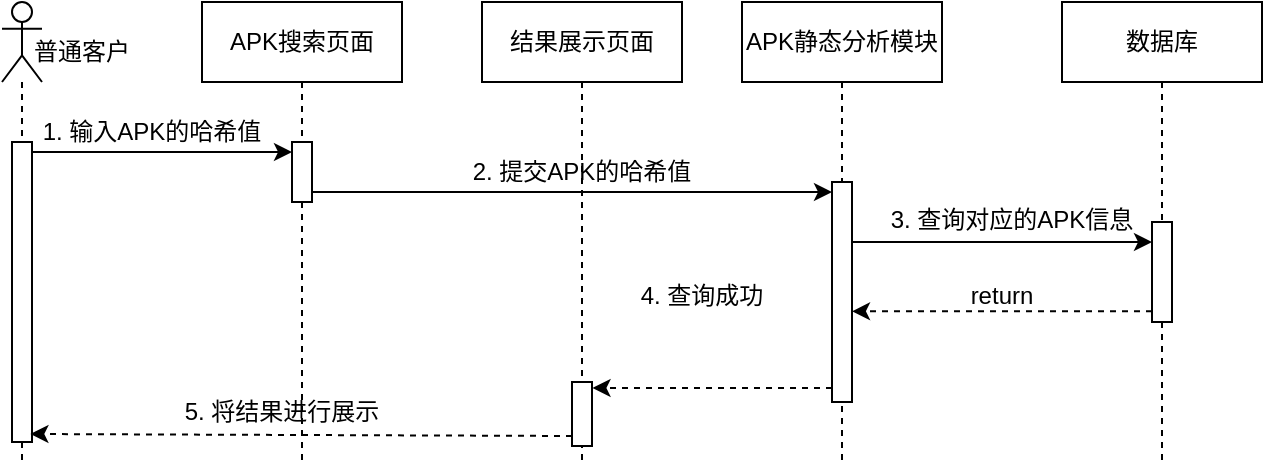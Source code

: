 <mxfile version="23.1.8" type="github">
  <diagram name="第 1 页" id="E6YmUUs-9iFQ6c9RZxlu">
    <mxGraphModel dx="1427" dy="328" grid="1" gridSize="10" guides="1" tooltips="1" connect="1" arrows="1" fold="1" page="1" pageScale="1" pageWidth="827" pageHeight="1169" math="0" shadow="0">
      <root>
        <mxCell id="0" />
        <mxCell id="1" parent="0" />
        <mxCell id="X-otlScgQ_i8FMPiyjli-1" value="APK搜索页面" style="shape=umlLifeline;perimeter=lifelinePerimeter;whiteSpace=wrap;html=1;container=1;dropTarget=0;collapsible=0;recursiveResize=0;outlineConnect=0;portConstraint=eastwest;newEdgeStyle={&quot;curved&quot;:0,&quot;rounded&quot;:0};" vertex="1" parent="1">
          <mxGeometry x="70" y="190" width="100" height="230" as="geometry" />
        </mxCell>
        <mxCell id="X-otlScgQ_i8FMPiyjli-27" value="" style="html=1;points=[[0,0,0,0,5],[0,1,0,0,-5],[1,0,0,0,5],[1,1,0,0,-5]];perimeter=orthogonalPerimeter;outlineConnect=0;targetShapes=umlLifeline;portConstraint=eastwest;newEdgeStyle={&quot;curved&quot;:0,&quot;rounded&quot;:0};" vertex="1" parent="X-otlScgQ_i8FMPiyjli-1">
          <mxGeometry x="45" y="70" width="10" height="30" as="geometry" />
        </mxCell>
        <mxCell id="X-otlScgQ_i8FMPiyjli-3" value="" style="shape=umlLifeline;perimeter=lifelinePerimeter;whiteSpace=wrap;html=1;container=1;dropTarget=0;collapsible=0;recursiveResize=0;outlineConnect=0;portConstraint=eastwest;newEdgeStyle={&quot;curved&quot;:0,&quot;rounded&quot;:0};participant=umlActor;" vertex="1" parent="1">
          <mxGeometry x="-30" y="190" width="20" height="230" as="geometry" />
        </mxCell>
        <mxCell id="X-otlScgQ_i8FMPiyjli-26" value="" style="html=1;points=[[0,0,0,0,5],[0,1,0,0,-5],[1,0,0,0,5],[1,1,0,0,-5]];perimeter=orthogonalPerimeter;outlineConnect=0;targetShapes=umlLifeline;portConstraint=eastwest;newEdgeStyle={&quot;curved&quot;:0,&quot;rounded&quot;:0};" vertex="1" parent="X-otlScgQ_i8FMPiyjli-3">
          <mxGeometry x="5" y="70" width="10" height="150" as="geometry" />
        </mxCell>
        <mxCell id="X-otlScgQ_i8FMPiyjli-5" value="APK静态分析模块" style="shape=umlLifeline;perimeter=lifelinePerimeter;whiteSpace=wrap;html=1;container=1;dropTarget=0;collapsible=0;recursiveResize=0;outlineConnect=0;portConstraint=eastwest;newEdgeStyle={&quot;curved&quot;:0,&quot;rounded&quot;:0};" vertex="1" parent="1">
          <mxGeometry x="340" y="190" width="100" height="230" as="geometry" />
        </mxCell>
        <mxCell id="X-otlScgQ_i8FMPiyjli-30" value="" style="html=1;points=[[0,0,0,0,5],[0,1,0,0,-5],[1,0,0,0,5],[1,1,0,0,-5]];perimeter=orthogonalPerimeter;outlineConnect=0;targetShapes=umlLifeline;portConstraint=eastwest;newEdgeStyle={&quot;curved&quot;:0,&quot;rounded&quot;:0};" vertex="1" parent="X-otlScgQ_i8FMPiyjli-5">
          <mxGeometry x="45" y="90" width="10" height="110" as="geometry" />
        </mxCell>
        <mxCell id="X-otlScgQ_i8FMPiyjli-7" value="数据库" style="shape=umlLifeline;perimeter=lifelinePerimeter;whiteSpace=wrap;html=1;container=1;dropTarget=0;collapsible=0;recursiveResize=0;outlineConnect=0;portConstraint=eastwest;newEdgeStyle={&quot;curved&quot;:0,&quot;rounded&quot;:0};" vertex="1" parent="1">
          <mxGeometry x="500" y="190" width="100" height="230" as="geometry" />
        </mxCell>
        <mxCell id="X-otlScgQ_i8FMPiyjli-33" value="" style="html=1;points=[[0,0,0,0,5],[0,1,0,0,-5],[1,0,0,0,5],[1,1,0,0,-5]];perimeter=orthogonalPerimeter;outlineConnect=0;targetShapes=umlLifeline;portConstraint=eastwest;newEdgeStyle={&quot;curved&quot;:0,&quot;rounded&quot;:0};" vertex="1" parent="X-otlScgQ_i8FMPiyjli-7">
          <mxGeometry x="45" y="110" width="10" height="50" as="geometry" />
        </mxCell>
        <mxCell id="X-otlScgQ_i8FMPiyjli-11" value="普通客户" style="text;html=1;align=center;verticalAlign=middle;whiteSpace=wrap;rounded=0;" vertex="1" parent="1">
          <mxGeometry x="-20" y="200" width="60" height="30" as="geometry" />
        </mxCell>
        <mxCell id="X-otlScgQ_i8FMPiyjli-28" style="edgeStyle=orthogonalEdgeStyle;rounded=0;orthogonalLoop=1;jettySize=auto;html=1;curved=0;exitX=1;exitY=0;exitDx=0;exitDy=5;exitPerimeter=0;entryX=0;entryY=0;entryDx=0;entryDy=5;entryPerimeter=0;" edge="1" parent="1" source="X-otlScgQ_i8FMPiyjli-26" target="X-otlScgQ_i8FMPiyjli-27">
          <mxGeometry relative="1" as="geometry" />
        </mxCell>
        <mxCell id="X-otlScgQ_i8FMPiyjli-29" value="1. 输入APK的哈希值" style="text;html=1;align=center;verticalAlign=middle;whiteSpace=wrap;rounded=0;" vertex="1" parent="1">
          <mxGeometry x="-15" y="240" width="120" height="30" as="geometry" />
        </mxCell>
        <mxCell id="X-otlScgQ_i8FMPiyjli-31" style="edgeStyle=orthogonalEdgeStyle;rounded=0;orthogonalLoop=1;jettySize=auto;html=1;curved=0;exitX=1;exitY=1;exitDx=0;exitDy=-5;exitPerimeter=0;entryX=0;entryY=0;entryDx=0;entryDy=5;entryPerimeter=0;" edge="1" parent="1" source="X-otlScgQ_i8FMPiyjli-27" target="X-otlScgQ_i8FMPiyjli-30">
          <mxGeometry relative="1" as="geometry" />
        </mxCell>
        <mxCell id="X-otlScgQ_i8FMPiyjli-32" value="2. 提交APK的哈希值" style="text;html=1;align=center;verticalAlign=middle;whiteSpace=wrap;rounded=0;" vertex="1" parent="1">
          <mxGeometry x="200" y="260" width="120" height="30" as="geometry" />
        </mxCell>
        <mxCell id="X-otlScgQ_i8FMPiyjli-34" value="" style="endArrow=classic;html=1;rounded=0;" edge="1" parent="1" source="X-otlScgQ_i8FMPiyjli-30">
          <mxGeometry width="50" height="50" relative="1" as="geometry">
            <mxPoint x="485" y="310" as="sourcePoint" />
            <mxPoint x="545" y="310" as="targetPoint" />
          </mxGeometry>
        </mxCell>
        <mxCell id="X-otlScgQ_i8FMPiyjli-35" value="3. 查询对应的APK信息" style="text;html=1;align=center;verticalAlign=middle;whiteSpace=wrap;rounded=0;" vertex="1" parent="1">
          <mxGeometry x="410" y="284" width="130" height="30" as="geometry" />
        </mxCell>
        <mxCell id="X-otlScgQ_i8FMPiyjli-36" value="" style="endArrow=classic;html=1;rounded=0;dashed=1;" edge="1" parent="1" target="X-otlScgQ_i8FMPiyjli-30">
          <mxGeometry width="50" height="50" relative="1" as="geometry">
            <mxPoint x="545" y="344.66" as="sourcePoint" />
            <mxPoint x="474.81" y="344.66" as="targetPoint" />
          </mxGeometry>
        </mxCell>
        <mxCell id="X-otlScgQ_i8FMPiyjli-37" value="return" style="text;html=1;align=center;verticalAlign=middle;whiteSpace=wrap;rounded=0;" vertex="1" parent="1">
          <mxGeometry x="440" y="322" width="60" height="30" as="geometry" />
        </mxCell>
        <mxCell id="X-otlScgQ_i8FMPiyjli-38" value="" style="endArrow=classic;html=1;rounded=0;dashed=1;" edge="1" parent="1" source="X-otlScgQ_i8FMPiyjli-30">
          <mxGeometry width="50" height="50" relative="1" as="geometry">
            <mxPoint x="380" y="383.0" as="sourcePoint" />
            <mxPoint x="265.25" y="383" as="targetPoint" />
          </mxGeometry>
        </mxCell>
        <mxCell id="X-otlScgQ_i8FMPiyjli-39" value="4. 查询成功" style="text;html=1;align=center;verticalAlign=middle;whiteSpace=wrap;rounded=0;" vertex="1" parent="1">
          <mxGeometry x="260" y="322" width="120" height="30" as="geometry" />
        </mxCell>
        <mxCell id="X-otlScgQ_i8FMPiyjli-40" value="结果展示页面" style="shape=umlLifeline;perimeter=lifelinePerimeter;whiteSpace=wrap;html=1;container=1;dropTarget=0;collapsible=0;recursiveResize=0;outlineConnect=0;portConstraint=eastwest;newEdgeStyle={&quot;curved&quot;:0,&quot;rounded&quot;:0};" vertex="1" parent="1">
          <mxGeometry x="210" y="190" width="100" height="230" as="geometry" />
        </mxCell>
        <mxCell id="X-otlScgQ_i8FMPiyjli-44" value="" style="html=1;points=[[0,0,0,0,5],[0,1,0,0,-5],[1,0,0,0,5],[1,1,0,0,-5]];perimeter=orthogonalPerimeter;outlineConnect=0;targetShapes=umlLifeline;portConstraint=eastwest;newEdgeStyle={&quot;curved&quot;:0,&quot;rounded&quot;:0};" vertex="1" parent="X-otlScgQ_i8FMPiyjli-40">
          <mxGeometry x="45" y="190" width="10" height="32" as="geometry" />
        </mxCell>
        <mxCell id="X-otlScgQ_i8FMPiyjli-41" value="" style="endArrow=classic;html=1;rounded=0;dashed=1;entryX=0.542;entryY=0.639;entryDx=0;entryDy=0;entryPerimeter=0;exitX=0;exitY=1;exitDx=0;exitDy=-5;exitPerimeter=0;" edge="1" parent="1" source="X-otlScgQ_i8FMPiyjli-44">
          <mxGeometry width="50" height="50" relative="1" as="geometry">
            <mxPoint x="210" y="406" as="sourcePoint" />
            <mxPoint x="-15.8" y="406.0" as="targetPoint" />
          </mxGeometry>
        </mxCell>
        <mxCell id="X-otlScgQ_i8FMPiyjli-42" value="5. 将结果进行展示" style="text;html=1;align=center;verticalAlign=middle;whiteSpace=wrap;rounded=0;" vertex="1" parent="1">
          <mxGeometry x="50.0" y="380" width="120" height="30" as="geometry" />
        </mxCell>
      </root>
    </mxGraphModel>
  </diagram>
</mxfile>
